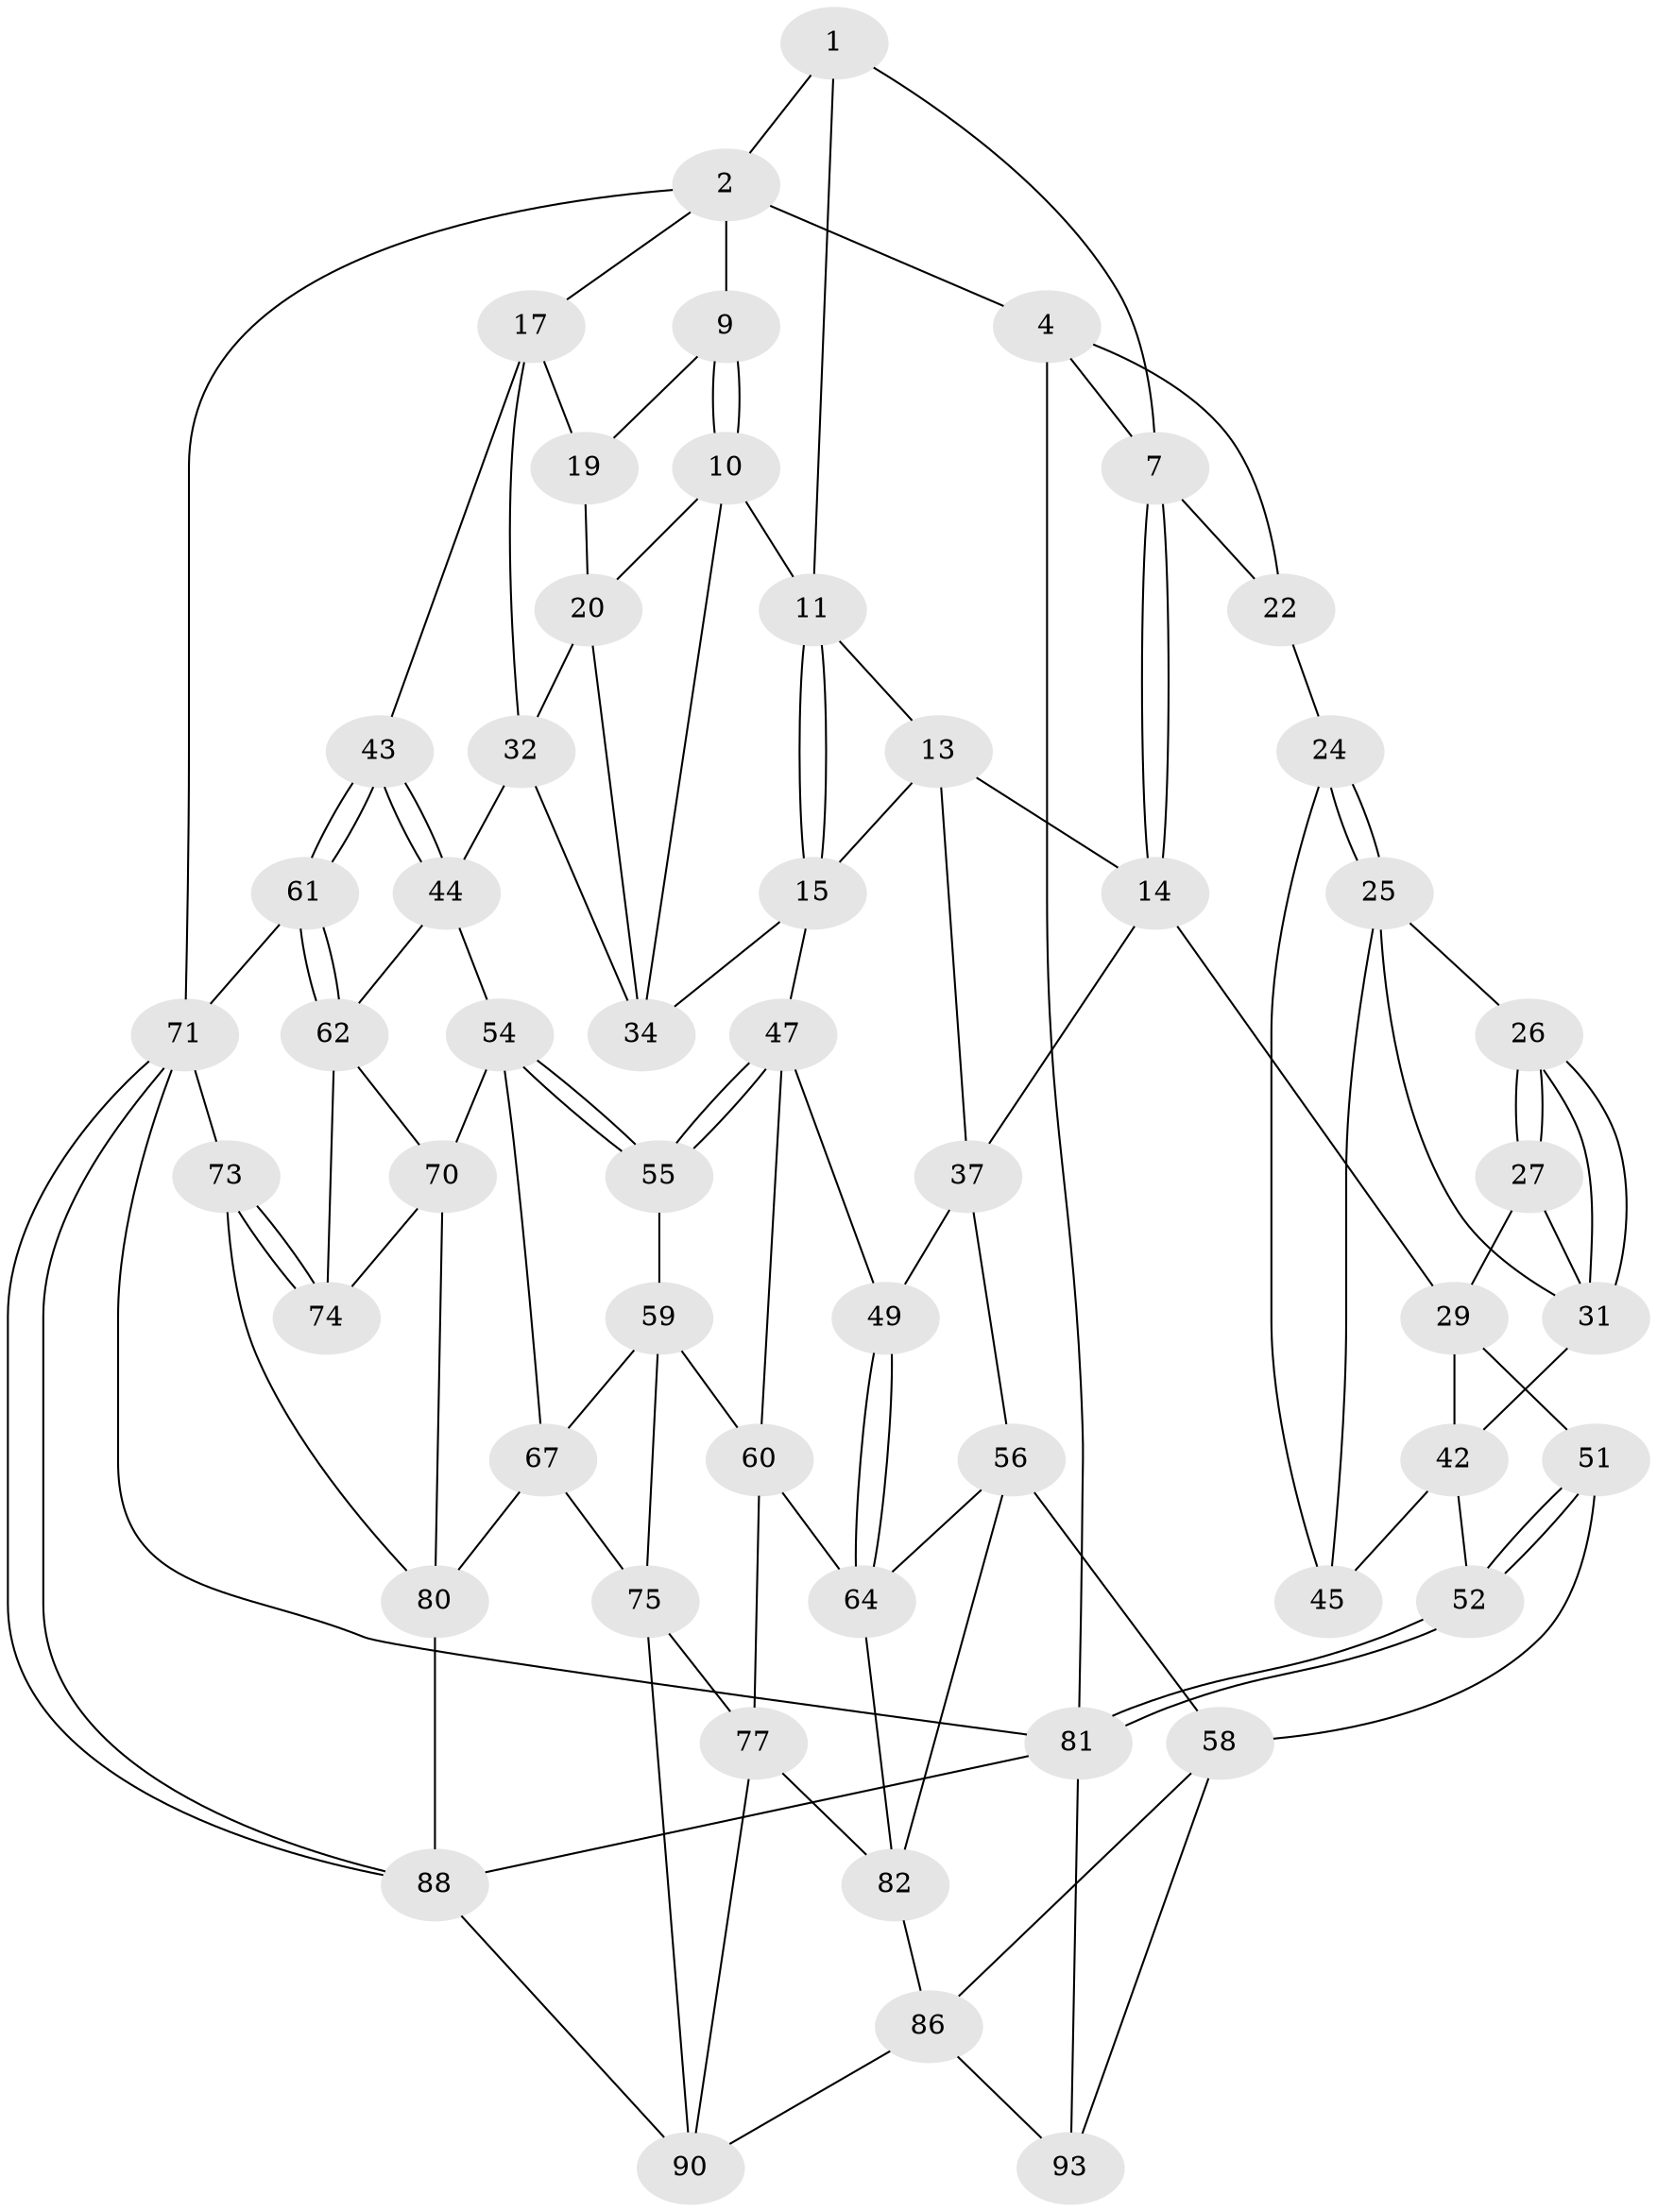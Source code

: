 // original degree distribution, {3: 0.031914893617021274, 4: 0.22340425531914893, 6: 0.22340425531914893, 5: 0.5212765957446809}
// Generated by graph-tools (version 1.1) at 2025/42/03/06/25 10:42:29]
// undirected, 54 vertices, 117 edges
graph export_dot {
graph [start="1"]
  node [color=gray90,style=filled];
  1 [pos="+0.5211374931035992+0",super="+6"];
  2 [pos="+0.8289425084879883+0",super="+3"];
  4 [pos="+0+0",super="+5"];
  7 [pos="+0.2058690113578301+0.1548745402438918",super="+8"];
  9 [pos="+0.8152862197689985+0.11458756294602318"];
  10 [pos="+0.7003644985046714+0.1905154176217043",super="+21"];
  11 [pos="+0.6276354836911018+0.20700055783365107",super="+12"];
  13 [pos="+0.43292818629950414+0.1352425770578208",super="+16"];
  14 [pos="+0.2448847578273623+0.194239687422239",super="+28"];
  15 [pos="+0.5681227840901834+0.31726662316565757",super="+35"];
  17 [pos="+1+0.26552567242329683",super="+18"];
  19 [pos="+0.8384213175949484+0.14177096345209292"];
  20 [pos="+0.8299111102700734+0.26896912977388615",super="+33"];
  22 [pos="+0.1536858827925075+0.15357047236822255",super="+23"];
  24 [pos="+0+0.2666188737898346"];
  25 [pos="+0.01352151881861372+0.237836301515256",super="+40"];
  26 [pos="+0.026152536860397278+0.23448055492857967"];
  27 [pos="+0.13636728950098181+0.1667503654662386",super="+30"];
  29 [pos="+0.3041057358661074+0.4064986661366036",super="+41"];
  31 [pos="+0.10965088386338724+0.33544537731686497",super="+39"];
  32 [pos="+0.9459160877000453+0.28556253468134374",super="+38"];
  34 [pos="+0.7663464494048132+0.40471604590378857",super="+36"];
  37 [pos="+0.34295864736491505+0.41695414729285585",super="+50"];
  42 [pos="+0.14632137242402027+0.40088680320387593",super="+46"];
  43 [pos="+1+0.43315359826295496"];
  44 [pos="+0.8480779251552027+0.48018230673925",super="+53"];
  45 [pos="+0+0.4998594967738359"];
  47 [pos="+0.6159469158969219+0.5212656054017717",super="+48"];
  49 [pos="+0.42723725911792415+0.5126072590108547"];
  51 [pos="+0+0.6964077417584122"];
  52 [pos="+0+0.6728335261392582"];
  54 [pos="+0.7952886238693947+0.5718070451233846",super="+66"];
  55 [pos="+0.675549776266977+0.5865033900781843"];
  56 [pos="+0.3188741838566111+0.5376921425806591",super="+57"];
  58 [pos="+0.028989621530230214+0.7131500658995649",super="+87"];
  59 [pos="+0.664121104307566+0.6122366992086141",super="+68"];
  60 [pos="+0.5525941674375883+0.6656922203243164",super="+63"];
  61 [pos="+1+0.6311032444788467"];
  62 [pos="+0.9593518828251045+0.6512923132475144",super="+69"];
  64 [pos="+0.5147476388330889+0.7308766759447192",super="+65"];
  67 [pos="+0.7409320465675138+0.7065210488498791",super="+78"];
  70 [pos="+0.860424408861222+0.7019008317549615",super="+79"];
  71 [pos="+1+1",super="+72"];
  73 [pos="+1+0.9077168171799389"];
  74 [pos="+0.9633498831796112+0.7752717020547991"];
  75 [pos="+0.5998752723867342+0.7804369077454566",super="+76"];
  77 [pos="+0.5408782704201767+0.7586313864425651",super="+83"];
  80 [pos="+0.810739885815177+0.8535895591845778",super="+85"];
  81 [pos="+0+1",super="+94"];
  82 [pos="+0.33579629789254106+0.7822863188479569",super="+84"];
  86 [pos="+0.31225498811719876+0.8571697196273583",super="+92"];
  88 [pos="+0.6677437299519843+1",super="+89"];
  90 [pos="+0.6014420605704518+1",super="+91"];
  93 [pos="+0.1751500033305166+1"];
  1 -- 2;
  1 -- 11;
  1 -- 7;
  2 -- 9;
  2 -- 17;
  2 -- 4;
  2 -- 71;
  4 -- 81;
  4 -- 7;
  4 -- 22;
  7 -- 14;
  7 -- 14;
  7 -- 22;
  9 -- 10;
  9 -- 10;
  9 -- 19;
  10 -- 11;
  10 -- 20;
  10 -- 34;
  11 -- 15;
  11 -- 15;
  11 -- 13;
  13 -- 14;
  13 -- 37;
  13 -- 15;
  14 -- 29;
  14 -- 37;
  15 -- 34;
  15 -- 47;
  17 -- 43;
  17 -- 32;
  17 -- 19;
  19 -- 20;
  20 -- 32;
  20 -- 34;
  22 -- 24;
  24 -- 25;
  24 -- 25;
  24 -- 45;
  25 -- 26;
  25 -- 45;
  25 -- 31;
  26 -- 27;
  26 -- 27;
  26 -- 31;
  26 -- 31;
  27 -- 29;
  27 -- 31;
  29 -- 42;
  29 -- 51;
  31 -- 42;
  32 -- 34;
  32 -- 44;
  37 -- 56;
  37 -- 49;
  42 -- 52;
  42 -- 45;
  43 -- 44;
  43 -- 44;
  43 -- 61;
  43 -- 61;
  44 -- 54;
  44 -- 62;
  47 -- 55;
  47 -- 55;
  47 -- 49;
  47 -- 60;
  49 -- 64;
  49 -- 64;
  51 -- 52;
  51 -- 52;
  51 -- 58;
  52 -- 81;
  52 -- 81;
  54 -- 55;
  54 -- 55;
  54 -- 70;
  54 -- 67;
  55 -- 59;
  56 -- 58;
  56 -- 82;
  56 -- 64;
  58 -- 93;
  58 -- 86;
  59 -- 60;
  59 -- 75;
  59 -- 67;
  60 -- 64;
  60 -- 77;
  61 -- 62;
  61 -- 62;
  61 -- 71;
  62 -- 70;
  62 -- 74;
  64 -- 82;
  67 -- 80;
  67 -- 75;
  70 -- 80;
  70 -- 74;
  71 -- 88;
  71 -- 88;
  71 -- 81;
  71 -- 73;
  73 -- 74;
  73 -- 74;
  73 -- 80;
  75 -- 90;
  75 -- 77;
  77 -- 82;
  77 -- 90;
  80 -- 88;
  81 -- 93;
  81 -- 88;
  82 -- 86;
  86 -- 90;
  86 -- 93;
  88 -- 90;
}

